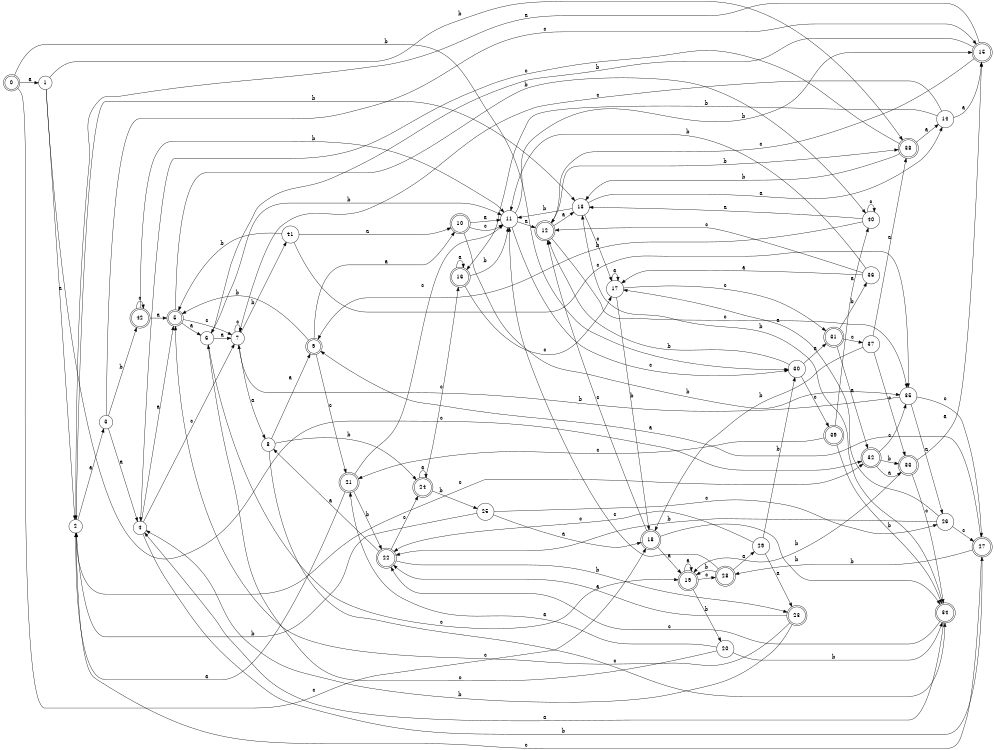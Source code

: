 digraph n35_9 {
__start0 [label="" shape="none"];

rankdir=LR;
size="8,5";

s0 [style="rounded,filled", color="black", fillcolor="white" shape="doublecircle", label="0"];
s1 [style="filled", color="black", fillcolor="white" shape="circle", label="1"];
s2 [style="filled", color="black", fillcolor="white" shape="circle", label="2"];
s3 [style="filled", color="black", fillcolor="white" shape="circle", label="3"];
s4 [style="filled", color="black", fillcolor="white" shape="circle", label="4"];
s5 [style="rounded,filled", color="black", fillcolor="white" shape="doublecircle", label="5"];
s6 [style="filled", color="black", fillcolor="white" shape="circle", label="6"];
s7 [style="filled", color="black", fillcolor="white" shape="circle", label="7"];
s8 [style="filled", color="black", fillcolor="white" shape="circle", label="8"];
s9 [style="rounded,filled", color="black", fillcolor="white" shape="doublecircle", label="9"];
s10 [style="rounded,filled", color="black", fillcolor="white" shape="doublecircle", label="10"];
s11 [style="filled", color="black", fillcolor="white" shape="circle", label="11"];
s12 [style="rounded,filled", color="black", fillcolor="white" shape="doublecircle", label="12"];
s13 [style="filled", color="black", fillcolor="white" shape="circle", label="13"];
s14 [style="filled", color="black", fillcolor="white" shape="circle", label="14"];
s15 [style="rounded,filled", color="black", fillcolor="white" shape="doublecircle", label="15"];
s16 [style="rounded,filled", color="black", fillcolor="white" shape="doublecircle", label="16"];
s17 [style="filled", color="black", fillcolor="white" shape="circle", label="17"];
s18 [style="rounded,filled", color="black", fillcolor="white" shape="doublecircle", label="18"];
s19 [style="rounded,filled", color="black", fillcolor="white" shape="doublecircle", label="19"];
s20 [style="filled", color="black", fillcolor="white" shape="circle", label="20"];
s21 [style="rounded,filled", color="black", fillcolor="white" shape="doublecircle", label="21"];
s22 [style="rounded,filled", color="black", fillcolor="white" shape="doublecircle", label="22"];
s23 [style="rounded,filled", color="black", fillcolor="white" shape="doublecircle", label="23"];
s24 [style="rounded,filled", color="black", fillcolor="white" shape="doublecircle", label="24"];
s25 [style="filled", color="black", fillcolor="white" shape="circle", label="25"];
s26 [style="filled", color="black", fillcolor="white" shape="circle", label="26"];
s27 [style="rounded,filled", color="black", fillcolor="white" shape="doublecircle", label="27"];
s28 [style="rounded,filled", color="black", fillcolor="white" shape="doublecircle", label="28"];
s29 [style="filled", color="black", fillcolor="white" shape="circle", label="29"];
s30 [style="filled", color="black", fillcolor="white" shape="circle", label="30"];
s31 [style="rounded,filled", color="black", fillcolor="white" shape="doublecircle", label="31"];
s32 [style="rounded,filled", color="black", fillcolor="white" shape="doublecircle", label="32"];
s33 [style="rounded,filled", color="black", fillcolor="white" shape="doublecircle", label="33"];
s34 [style="rounded,filled", color="black", fillcolor="white" shape="doublecircle", label="34"];
s35 [style="filled", color="black", fillcolor="white" shape="circle", label="35"];
s36 [style="filled", color="black", fillcolor="white" shape="circle", label="36"];
s37 [style="filled", color="black", fillcolor="white" shape="circle", label="37"];
s38 [style="rounded,filled", color="black", fillcolor="white" shape="doublecircle", label="38"];
s39 [style="rounded,filled", color="black", fillcolor="white" shape="doublecircle", label="39"];
s40 [style="filled", color="black", fillcolor="white" shape="circle", label="40"];
s41 [style="filled", color="black", fillcolor="white" shape="circle", label="41"];
s42 [style="rounded,filled", color="black", fillcolor="white" shape="doublecircle", label="42"];
s0 -> s1 [label="a"];
s0 -> s30 [label="b"];
s0 -> s18 [label="c"];
s1 -> s2 [label="a"];
s1 -> s38 [label="b"];
s1 -> s32 [label="c"];
s2 -> s3 [label="a"];
s2 -> s13 [label="b"];
s2 -> s32 [label="c"];
s3 -> s4 [label="a"];
s3 -> s42 [label="b"];
s3 -> s15 [label="c"];
s4 -> s5 [label="a"];
s4 -> s27 [label="b"];
s4 -> s7 [label="c"];
s5 -> s6 [label="a"];
s5 -> s40 [label="b"];
s5 -> s7 [label="c"];
s6 -> s7 [label="a"];
s6 -> s11 [label="b"];
s6 -> s19 [label="c"];
s7 -> s8 [label="a"];
s7 -> s41 [label="b"];
s7 -> s7 [label="c"];
s8 -> s9 [label="a"];
s8 -> s24 [label="b"];
s8 -> s34 [label="c"];
s9 -> s10 [label="a"];
s9 -> s5 [label="b"];
s9 -> s21 [label="c"];
s10 -> s11 [label="a"];
s10 -> s35 [label="b"];
s10 -> s11 [label="c"];
s11 -> s12 [label="a"];
s11 -> s15 [label="b"];
s11 -> s30 [label="c"];
s12 -> s13 [label="a"];
s12 -> s38 [label="b"];
s12 -> s35 [label="c"];
s13 -> s14 [label="a"];
s13 -> s11 [label="b"];
s13 -> s17 [label="c"];
s14 -> s15 [label="a"];
s14 -> s16 [label="b"];
s14 -> s7 [label="c"];
s15 -> s2 [label="a"];
s15 -> s6 [label="b"];
s15 -> s12 [label="c"];
s16 -> s16 [label="a"];
s16 -> s11 [label="b"];
s16 -> s17 [label="c"];
s17 -> s17 [label="a"];
s17 -> s18 [label="b"];
s17 -> s31 [label="c"];
s18 -> s19 [label="a"];
s18 -> s34 [label="b"];
s18 -> s12 [label="c"];
s19 -> s19 [label="a"];
s19 -> s20 [label="b"];
s19 -> s28 [label="c"];
s20 -> s21 [label="a"];
s20 -> s34 [label="b"];
s20 -> s6 [label="c"];
s21 -> s2 [label="a"];
s21 -> s22 [label="b"];
s21 -> s11 [label="c"];
s22 -> s8 [label="a"];
s22 -> s23 [label="b"];
s22 -> s24 [label="c"];
s23 -> s22 [label="a"];
s23 -> s4 [label="b"];
s23 -> s5 [label="c"];
s24 -> s24 [label="a"];
s24 -> s25 [label="b"];
s24 -> s16 [label="c"];
s25 -> s18 [label="a"];
s25 -> s2 [label="b"];
s25 -> s26 [label="c"];
s26 -> s17 [label="a"];
s26 -> s22 [label="b"];
s26 -> s27 [label="c"];
s27 -> s9 [label="a"];
s27 -> s28 [label="b"];
s27 -> s2 [label="c"];
s28 -> s29 [label="a"];
s28 -> s19 [label="b"];
s28 -> s11 [label="c"];
s29 -> s23 [label="a"];
s29 -> s30 [label="b"];
s29 -> s22 [label="c"];
s30 -> s31 [label="a"];
s30 -> s12 [label="b"];
s30 -> s39 [label="c"];
s31 -> s32 [label="a"];
s31 -> s36 [label="b"];
s31 -> s37 [label="c"];
s32 -> s33 [label="a"];
s32 -> s33 [label="b"];
s32 -> s35 [label="c"];
s33 -> s15 [label="a"];
s33 -> s19 [label="b"];
s33 -> s34 [label="c"];
s34 -> s4 [label="a"];
s34 -> s13 [label="b"];
s34 -> s22 [label="c"];
s35 -> s26 [label="a"];
s35 -> s7 [label="b"];
s35 -> s27 [label="c"];
s36 -> s17 [label="a"];
s36 -> s11 [label="b"];
s36 -> s12 [label="c"];
s37 -> s38 [label="a"];
s37 -> s18 [label="b"];
s37 -> s33 [label="c"];
s38 -> s14 [label="a"];
s38 -> s13 [label="b"];
s38 -> s4 [label="c"];
s39 -> s40 [label="a"];
s39 -> s34 [label="b"];
s39 -> s21 [label="c"];
s40 -> s13 [label="a"];
s40 -> s9 [label="b"];
s40 -> s40 [label="c"];
s41 -> s10 [label="a"];
s41 -> s5 [label="b"];
s41 -> s35 [label="c"];
s42 -> s5 [label="a"];
s42 -> s11 [label="b"];
s42 -> s42 [label="c"];

}